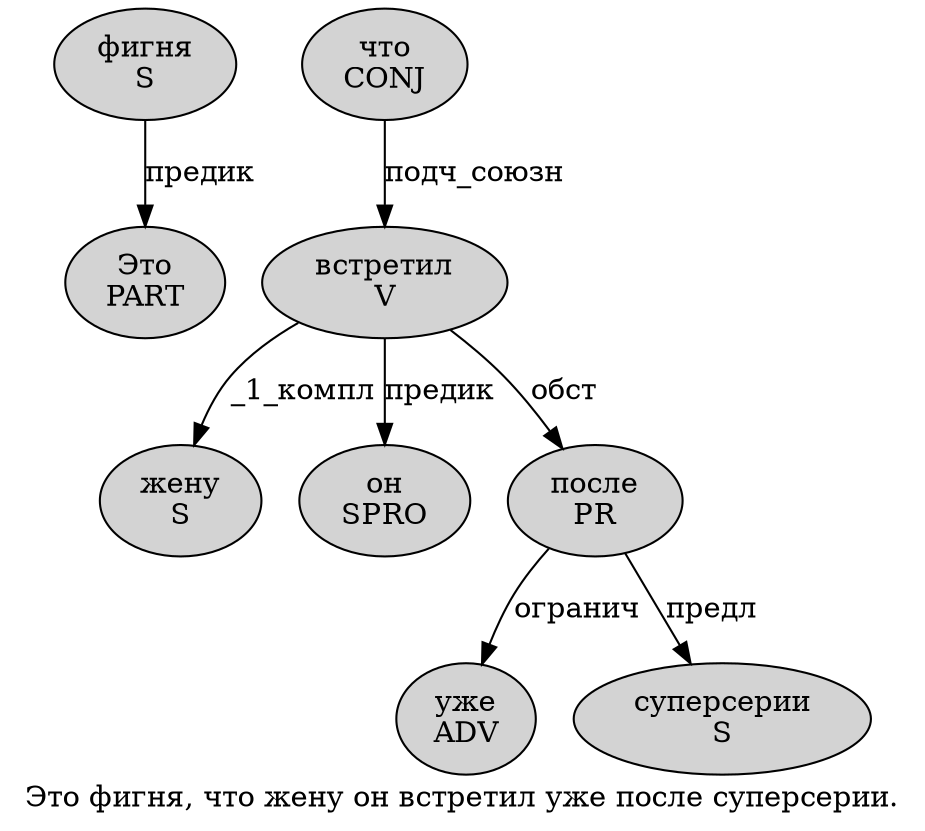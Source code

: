digraph SENTENCE_3271 {
	graph [label="Это фигня, что жену он встретил уже после суперсерии."]
	node [style=filled]
		0 [label="Это
PART" color="" fillcolor=lightgray penwidth=1 shape=ellipse]
		1 [label="фигня
S" color="" fillcolor=lightgray penwidth=1 shape=ellipse]
		3 [label="что
CONJ" color="" fillcolor=lightgray penwidth=1 shape=ellipse]
		4 [label="жену
S" color="" fillcolor=lightgray penwidth=1 shape=ellipse]
		5 [label="он
SPRO" color="" fillcolor=lightgray penwidth=1 shape=ellipse]
		6 [label="встретил
V" color="" fillcolor=lightgray penwidth=1 shape=ellipse]
		7 [label="уже
ADV" color="" fillcolor=lightgray penwidth=1 shape=ellipse]
		8 [label="после
PR" color="" fillcolor=lightgray penwidth=1 shape=ellipse]
		9 [label="суперсерии
S" color="" fillcolor=lightgray penwidth=1 shape=ellipse]
			8 -> 7 [label="огранич"]
			8 -> 9 [label="предл"]
			1 -> 0 [label="предик"]
			6 -> 4 [label="_1_компл"]
			6 -> 5 [label="предик"]
			6 -> 8 [label="обст"]
			3 -> 6 [label="подч_союзн"]
}